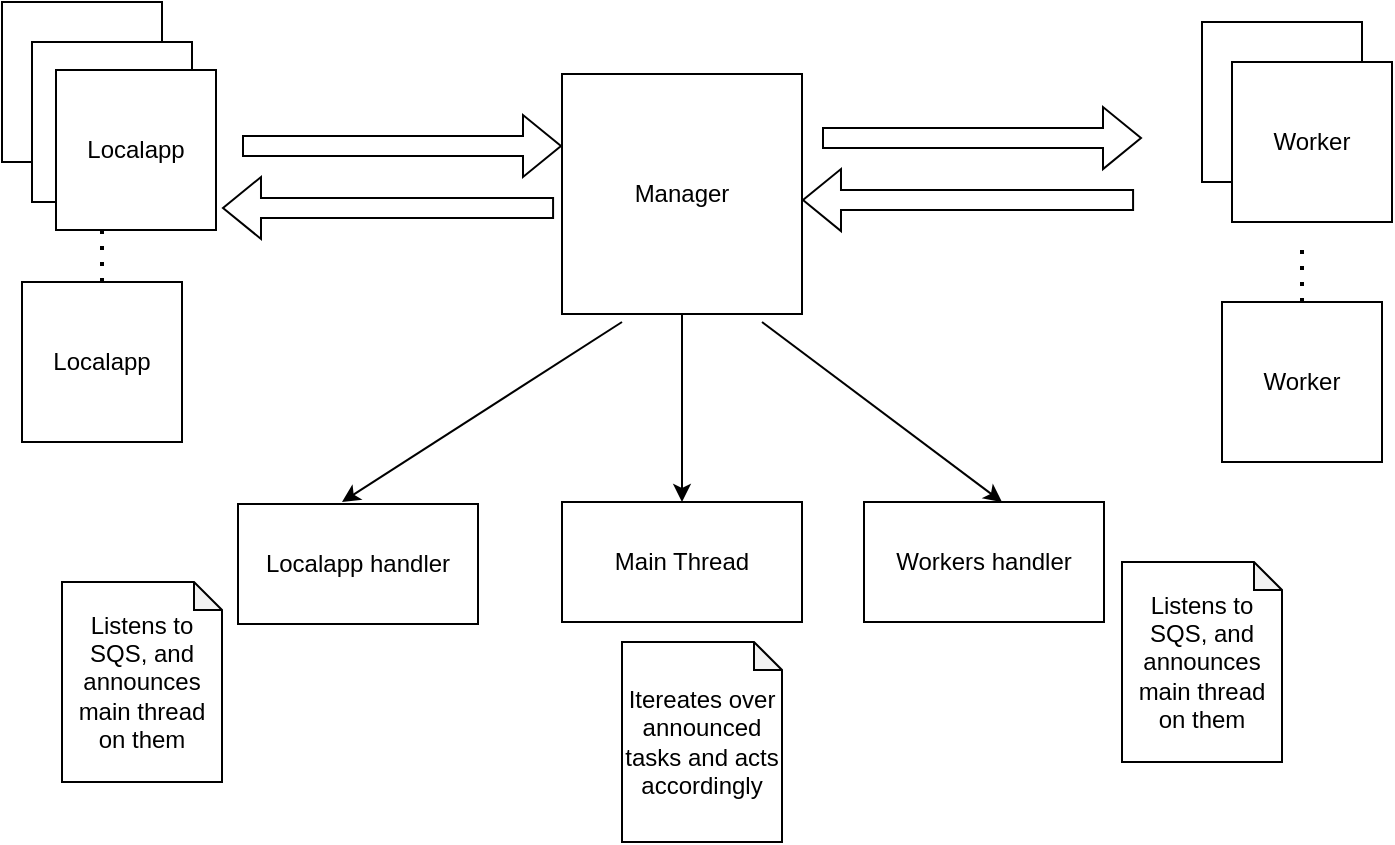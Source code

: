 <mxfile version="20.2.3" type="github"><diagram id="LaTUlbx1KHmK5GkN_R51" name="Page-1"><mxGraphModel dx="1234" dy="719" grid="1" gridSize="10" guides="1" tooltips="1" connect="1" arrows="1" fold="1" page="1" pageScale="1" pageWidth="850" pageHeight="1100" math="0" shadow="0"><root><mxCell id="0"/><mxCell id="1" parent="0"/><mxCell id="DaLXyDfRb5_T9diN1SR0-19" style="edgeStyle=orthogonalEdgeStyle;rounded=0;orthogonalLoop=1;jettySize=auto;html=1;" edge="1" parent="1" source="DaLXyDfRb5_T9diN1SR0-1"><mxGeometry relative="1" as="geometry"><mxPoint x="410" y="430" as="targetPoint"/></mxGeometry></mxCell><mxCell id="DaLXyDfRb5_T9diN1SR0-1" value="Manager" style="whiteSpace=wrap;html=1;aspect=fixed;" vertex="1" parent="1"><mxGeometry x="350" y="216" width="120" height="120" as="geometry"/></mxCell><mxCell id="DaLXyDfRb5_T9diN1SR0-2" value="Localapp" style="whiteSpace=wrap;html=1;aspect=fixed;" vertex="1" parent="1"><mxGeometry x="70" y="180" width="80" height="80" as="geometry"/></mxCell><mxCell id="DaLXyDfRb5_T9diN1SR0-3" value="Localapp" style="whiteSpace=wrap;html=1;aspect=fixed;" vertex="1" parent="1"><mxGeometry x="85" y="200" width="80" height="80" as="geometry"/></mxCell><mxCell id="DaLXyDfRb5_T9diN1SR0-4" value="Localapp" style="whiteSpace=wrap;html=1;aspect=fixed;" vertex="1" parent="1"><mxGeometry x="97" y="214" width="80" height="80" as="geometry"/></mxCell><mxCell id="DaLXyDfRb5_T9diN1SR0-6" value="" style="endArrow=none;dashed=1;html=1;dashPattern=1 3;strokeWidth=2;rounded=0;" edge="1" parent="1"><mxGeometry width="50" height="50" relative="1" as="geometry"><mxPoint x="120" y="320" as="sourcePoint"/><mxPoint x="120" y="294" as="targetPoint"/></mxGeometry></mxCell><mxCell id="DaLXyDfRb5_T9diN1SR0-7" value="Localapp" style="whiteSpace=wrap;html=1;aspect=fixed;" vertex="1" parent="1"><mxGeometry x="80" y="320" width="80" height="80" as="geometry"/></mxCell><mxCell id="DaLXyDfRb5_T9diN1SR0-8" value="" style="shape=flexArrow;endArrow=classic;html=1;rounded=0;" edge="1" parent="1"><mxGeometry width="50" height="50" relative="1" as="geometry"><mxPoint x="190" y="252" as="sourcePoint"/><mxPoint x="350" y="252" as="targetPoint"/></mxGeometry></mxCell><mxCell id="DaLXyDfRb5_T9diN1SR0-11" value="" style="shape=flexArrow;endArrow=classic;html=1;rounded=0;exitX=-0.033;exitY=0.558;exitDx=0;exitDy=0;exitPerimeter=0;" edge="1" parent="1" source="DaLXyDfRb5_T9diN1SR0-1"><mxGeometry width="50" height="50" relative="1" as="geometry"><mxPoint x="390" y="460" as="sourcePoint"/><mxPoint x="180" y="283" as="targetPoint"/></mxGeometry></mxCell><mxCell id="DaLXyDfRb5_T9diN1SR0-12" value="" style="shape=flexArrow;endArrow=classic;html=1;rounded=0;" edge="1" parent="1"><mxGeometry width="50" height="50" relative="1" as="geometry"><mxPoint x="480" y="248.04" as="sourcePoint"/><mxPoint x="640" y="248.04" as="targetPoint"/></mxGeometry></mxCell><mxCell id="DaLXyDfRb5_T9diN1SR0-13" value="" style="shape=flexArrow;endArrow=classic;html=1;rounded=0;exitX=-0.033;exitY=0.558;exitDx=0;exitDy=0;exitPerimeter=0;" edge="1" parent="1"><mxGeometry width="50" height="50" relative="1" as="geometry"><mxPoint x="636.04" y="279.0" as="sourcePoint"/><mxPoint x="470" y="279.04" as="targetPoint"/></mxGeometry></mxCell><mxCell id="DaLXyDfRb5_T9diN1SR0-14" value="Localapp" style="whiteSpace=wrap;html=1;aspect=fixed;" vertex="1" parent="1"><mxGeometry x="670" y="190" width="80" height="80" as="geometry"/></mxCell><mxCell id="DaLXyDfRb5_T9diN1SR0-15" value="Worker" style="whiteSpace=wrap;html=1;aspect=fixed;" vertex="1" parent="1"><mxGeometry x="685" y="210" width="80" height="80" as="geometry"/></mxCell><mxCell id="DaLXyDfRb5_T9diN1SR0-16" value="" style="endArrow=none;dashed=1;html=1;dashPattern=1 3;strokeWidth=2;rounded=0;" edge="1" parent="1"><mxGeometry width="50" height="50" relative="1" as="geometry"><mxPoint x="720" y="330" as="sourcePoint"/><mxPoint x="720" y="304" as="targetPoint"/></mxGeometry></mxCell><mxCell id="DaLXyDfRb5_T9diN1SR0-17" value="Worker" style="whiteSpace=wrap;html=1;aspect=fixed;" vertex="1" parent="1"><mxGeometry x="680" y="330" width="80" height="80" as="geometry"/></mxCell><mxCell id="DaLXyDfRb5_T9diN1SR0-18" value="" style="endArrow=classic;html=1;rounded=0;" edge="1" parent="1"><mxGeometry width="50" height="50" relative="1" as="geometry"><mxPoint x="380" y="340" as="sourcePoint"/><mxPoint x="240" y="430" as="targetPoint"/></mxGeometry></mxCell><mxCell id="DaLXyDfRb5_T9diN1SR0-21" value="" style="endArrow=classic;html=1;rounded=0;" edge="1" parent="1"><mxGeometry width="50" height="50" relative="1" as="geometry"><mxPoint x="450" y="340" as="sourcePoint"/><mxPoint x="570" y="430" as="targetPoint"/></mxGeometry></mxCell><mxCell id="DaLXyDfRb5_T9diN1SR0-22" value="Localapp handler" style="rounded=0;whiteSpace=wrap;html=1;" vertex="1" parent="1"><mxGeometry x="188" y="431" width="120" height="60" as="geometry"/></mxCell><mxCell id="DaLXyDfRb5_T9diN1SR0-23" value="Main Thread" style="rounded=0;whiteSpace=wrap;html=1;" vertex="1" parent="1"><mxGeometry x="350" y="430" width="120" height="60" as="geometry"/></mxCell><mxCell id="DaLXyDfRb5_T9diN1SR0-24" value="Workers handler" style="rounded=0;whiteSpace=wrap;html=1;" vertex="1" parent="1"><mxGeometry x="501" y="430" width="120" height="60" as="geometry"/></mxCell><mxCell id="DaLXyDfRb5_T9diN1SR0-26" value="Listens to SQS, and announces main thread on them" style="shape=note;whiteSpace=wrap;html=1;backgroundOutline=1;darkOpacity=0.05;size=14;" vertex="1" parent="1"><mxGeometry x="100" y="470" width="80" height="100" as="geometry"/></mxCell><mxCell id="DaLXyDfRb5_T9diN1SR0-27" value="Listens to SQS, and announces main thread on them" style="shape=note;whiteSpace=wrap;html=1;backgroundOutline=1;darkOpacity=0.05;size=14;" vertex="1" parent="1"><mxGeometry x="630" y="460" width="80" height="100" as="geometry"/></mxCell><mxCell id="DaLXyDfRb5_T9diN1SR0-28" value="Itereates over announced tasks and acts accordingly" style="shape=note;whiteSpace=wrap;html=1;backgroundOutline=1;darkOpacity=0.05;size=14;" vertex="1" parent="1"><mxGeometry x="380" y="500" width="80" height="100" as="geometry"/></mxCell></root></mxGraphModel></diagram></mxfile>